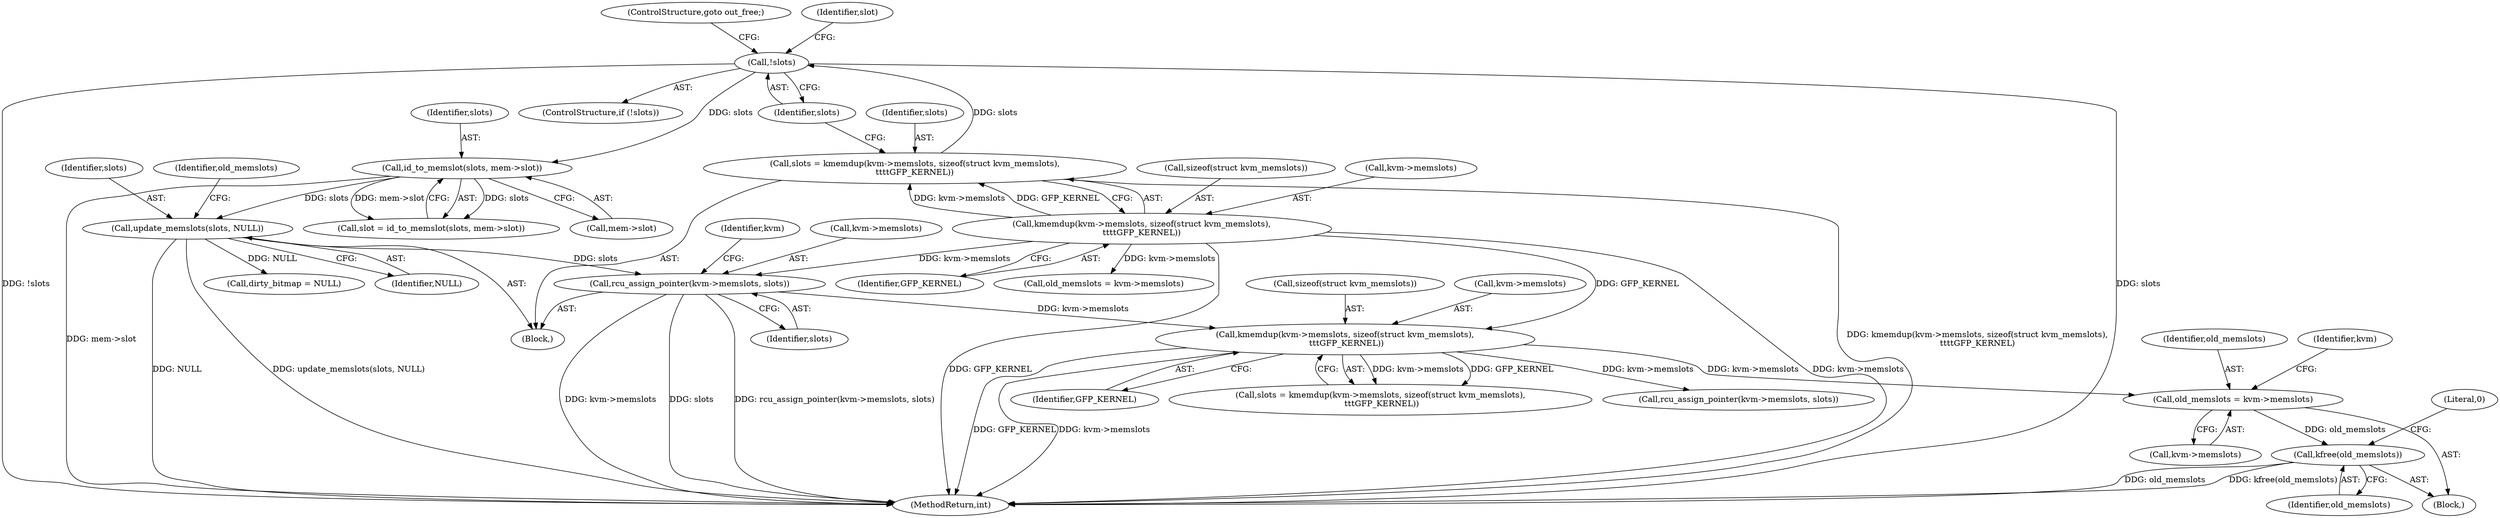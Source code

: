digraph "0_linux_e40f193f5bb022e927a57a4f5d5194e4f12ddb74@API" {
"1000481" [label="(Call,kfree(old_memslots))"];
"1000461" [label="(Call,old_memslots = kvm->memslots)"];
"1000443" [label="(Call,kmemdup(kvm->memslots, sizeof(struct kvm_memslots),\n \t\t\tGFP_KERNEL))"];
"1000408" [label="(Call,rcu_assign_pointer(kvm->memslots, slots))"];
"1000377" [label="(Call,kmemdup(kvm->memslots, sizeof(struct kvm_memslots),\n\t\t\t\tGFP_KERNEL))"];
"1000400" [label="(Call,update_memslots(slots, NULL))"];
"1000390" [label="(Call,id_to_memslot(slots, mem->slot))"];
"1000385" [label="(Call,!slots)"];
"1000375" [label="(Call,slots = kmemdup(kvm->memslots, sizeof(struct kvm_memslots),\n\t\t\t\tGFP_KERNEL))"];
"1000377" [label="(Call,kmemdup(kvm->memslots, sizeof(struct kvm_memslots),\n\t\t\t\tGFP_KERNEL))"];
"1000392" [label="(Call,mem->slot)"];
"1000466" [label="(Call,rcu_assign_pointer(kvm->memslots, slots))"];
"1000115" [label="(Block,)"];
"1000408" [label="(Call,rcu_assign_pointer(kvm->memslots, slots))"];
"1000412" [label="(Identifier,slots)"];
"1000416" [label="(Identifier,kvm)"];
"1000369" [label="(Block,)"];
"1000400" [label="(Call,update_memslots(slots, NULL))"];
"1000401" [label="(Identifier,slots)"];
"1000387" [label="(ControlStructure,goto out_free;)"];
"1000384" [label="(ControlStructure,if (!slots))"];
"1000468" [label="(Identifier,kvm)"];
"1000458" [label="(Call,dirty_bitmap = NULL)"];
"1000388" [label="(Call,slot = id_to_memslot(slots, mem->slot))"];
"1000441" [label="(Call,slots = kmemdup(kvm->memslots, sizeof(struct kvm_memslots),\n \t\t\tGFP_KERNEL))"];
"1000381" [label="(Call,sizeof(struct kvm_memslots))"];
"1000449" [label="(Identifier,GFP_KERNEL)"];
"1000404" [label="(Identifier,old_memslots)"];
"1000447" [label="(Call,sizeof(struct kvm_memslots))"];
"1000383" [label="(Identifier,GFP_KERNEL)"];
"1000484" [label="(Literal,0)"];
"1000386" [label="(Identifier,slots)"];
"1000378" [label="(Call,kvm->memslots)"];
"1000482" [label="(Identifier,old_memslots)"];
"1000489" [label="(MethodReturn,int)"];
"1000375" [label="(Call,slots = kmemdup(kvm->memslots, sizeof(struct kvm_memslots),\n\t\t\t\tGFP_KERNEL))"];
"1000390" [label="(Call,id_to_memslot(slots, mem->slot))"];
"1000444" [label="(Call,kvm->memslots)"];
"1000403" [label="(Call,old_memslots = kvm->memslots)"];
"1000462" [label="(Identifier,old_memslots)"];
"1000385" [label="(Call,!slots)"];
"1000443" [label="(Call,kmemdup(kvm->memslots, sizeof(struct kvm_memslots),\n \t\t\tGFP_KERNEL))"];
"1000409" [label="(Call,kvm->memslots)"];
"1000376" [label="(Identifier,slots)"];
"1000402" [label="(Identifier,NULL)"];
"1000389" [label="(Identifier,slot)"];
"1000461" [label="(Call,old_memslots = kvm->memslots)"];
"1000481" [label="(Call,kfree(old_memslots))"];
"1000391" [label="(Identifier,slots)"];
"1000463" [label="(Call,kvm->memslots)"];
"1000481" -> "1000115"  [label="AST: "];
"1000481" -> "1000482"  [label="CFG: "];
"1000482" -> "1000481"  [label="AST: "];
"1000484" -> "1000481"  [label="CFG: "];
"1000481" -> "1000489"  [label="DDG: kfree(old_memslots)"];
"1000481" -> "1000489"  [label="DDG: old_memslots"];
"1000461" -> "1000481"  [label="DDG: old_memslots"];
"1000461" -> "1000115"  [label="AST: "];
"1000461" -> "1000463"  [label="CFG: "];
"1000462" -> "1000461"  [label="AST: "];
"1000463" -> "1000461"  [label="AST: "];
"1000468" -> "1000461"  [label="CFG: "];
"1000443" -> "1000461"  [label="DDG: kvm->memslots"];
"1000443" -> "1000441"  [label="AST: "];
"1000443" -> "1000449"  [label="CFG: "];
"1000444" -> "1000443"  [label="AST: "];
"1000447" -> "1000443"  [label="AST: "];
"1000449" -> "1000443"  [label="AST: "];
"1000441" -> "1000443"  [label="CFG: "];
"1000443" -> "1000489"  [label="DDG: GFP_KERNEL"];
"1000443" -> "1000489"  [label="DDG: kvm->memslots"];
"1000443" -> "1000441"  [label="DDG: kvm->memslots"];
"1000443" -> "1000441"  [label="DDG: GFP_KERNEL"];
"1000408" -> "1000443"  [label="DDG: kvm->memslots"];
"1000377" -> "1000443"  [label="DDG: GFP_KERNEL"];
"1000443" -> "1000466"  [label="DDG: kvm->memslots"];
"1000408" -> "1000369"  [label="AST: "];
"1000408" -> "1000412"  [label="CFG: "];
"1000409" -> "1000408"  [label="AST: "];
"1000412" -> "1000408"  [label="AST: "];
"1000416" -> "1000408"  [label="CFG: "];
"1000408" -> "1000489"  [label="DDG: kvm->memslots"];
"1000408" -> "1000489"  [label="DDG: slots"];
"1000408" -> "1000489"  [label="DDG: rcu_assign_pointer(kvm->memslots, slots)"];
"1000377" -> "1000408"  [label="DDG: kvm->memslots"];
"1000400" -> "1000408"  [label="DDG: slots"];
"1000377" -> "1000375"  [label="AST: "];
"1000377" -> "1000383"  [label="CFG: "];
"1000378" -> "1000377"  [label="AST: "];
"1000381" -> "1000377"  [label="AST: "];
"1000383" -> "1000377"  [label="AST: "];
"1000375" -> "1000377"  [label="CFG: "];
"1000377" -> "1000489"  [label="DDG: GFP_KERNEL"];
"1000377" -> "1000489"  [label="DDG: kvm->memslots"];
"1000377" -> "1000375"  [label="DDG: kvm->memslots"];
"1000377" -> "1000375"  [label="DDG: GFP_KERNEL"];
"1000377" -> "1000403"  [label="DDG: kvm->memslots"];
"1000400" -> "1000369"  [label="AST: "];
"1000400" -> "1000402"  [label="CFG: "];
"1000401" -> "1000400"  [label="AST: "];
"1000402" -> "1000400"  [label="AST: "];
"1000404" -> "1000400"  [label="CFG: "];
"1000400" -> "1000489"  [label="DDG: NULL"];
"1000400" -> "1000489"  [label="DDG: update_memslots(slots, NULL)"];
"1000390" -> "1000400"  [label="DDG: slots"];
"1000400" -> "1000458"  [label="DDG: NULL"];
"1000390" -> "1000388"  [label="AST: "];
"1000390" -> "1000392"  [label="CFG: "];
"1000391" -> "1000390"  [label="AST: "];
"1000392" -> "1000390"  [label="AST: "];
"1000388" -> "1000390"  [label="CFG: "];
"1000390" -> "1000489"  [label="DDG: mem->slot"];
"1000390" -> "1000388"  [label="DDG: slots"];
"1000390" -> "1000388"  [label="DDG: mem->slot"];
"1000385" -> "1000390"  [label="DDG: slots"];
"1000385" -> "1000384"  [label="AST: "];
"1000385" -> "1000386"  [label="CFG: "];
"1000386" -> "1000385"  [label="AST: "];
"1000387" -> "1000385"  [label="CFG: "];
"1000389" -> "1000385"  [label="CFG: "];
"1000385" -> "1000489"  [label="DDG: slots"];
"1000385" -> "1000489"  [label="DDG: !slots"];
"1000375" -> "1000385"  [label="DDG: slots"];
"1000375" -> "1000369"  [label="AST: "];
"1000376" -> "1000375"  [label="AST: "];
"1000386" -> "1000375"  [label="CFG: "];
"1000375" -> "1000489"  [label="DDG: kmemdup(kvm->memslots, sizeof(struct kvm_memslots),\n\t\t\t\tGFP_KERNEL)"];
}
